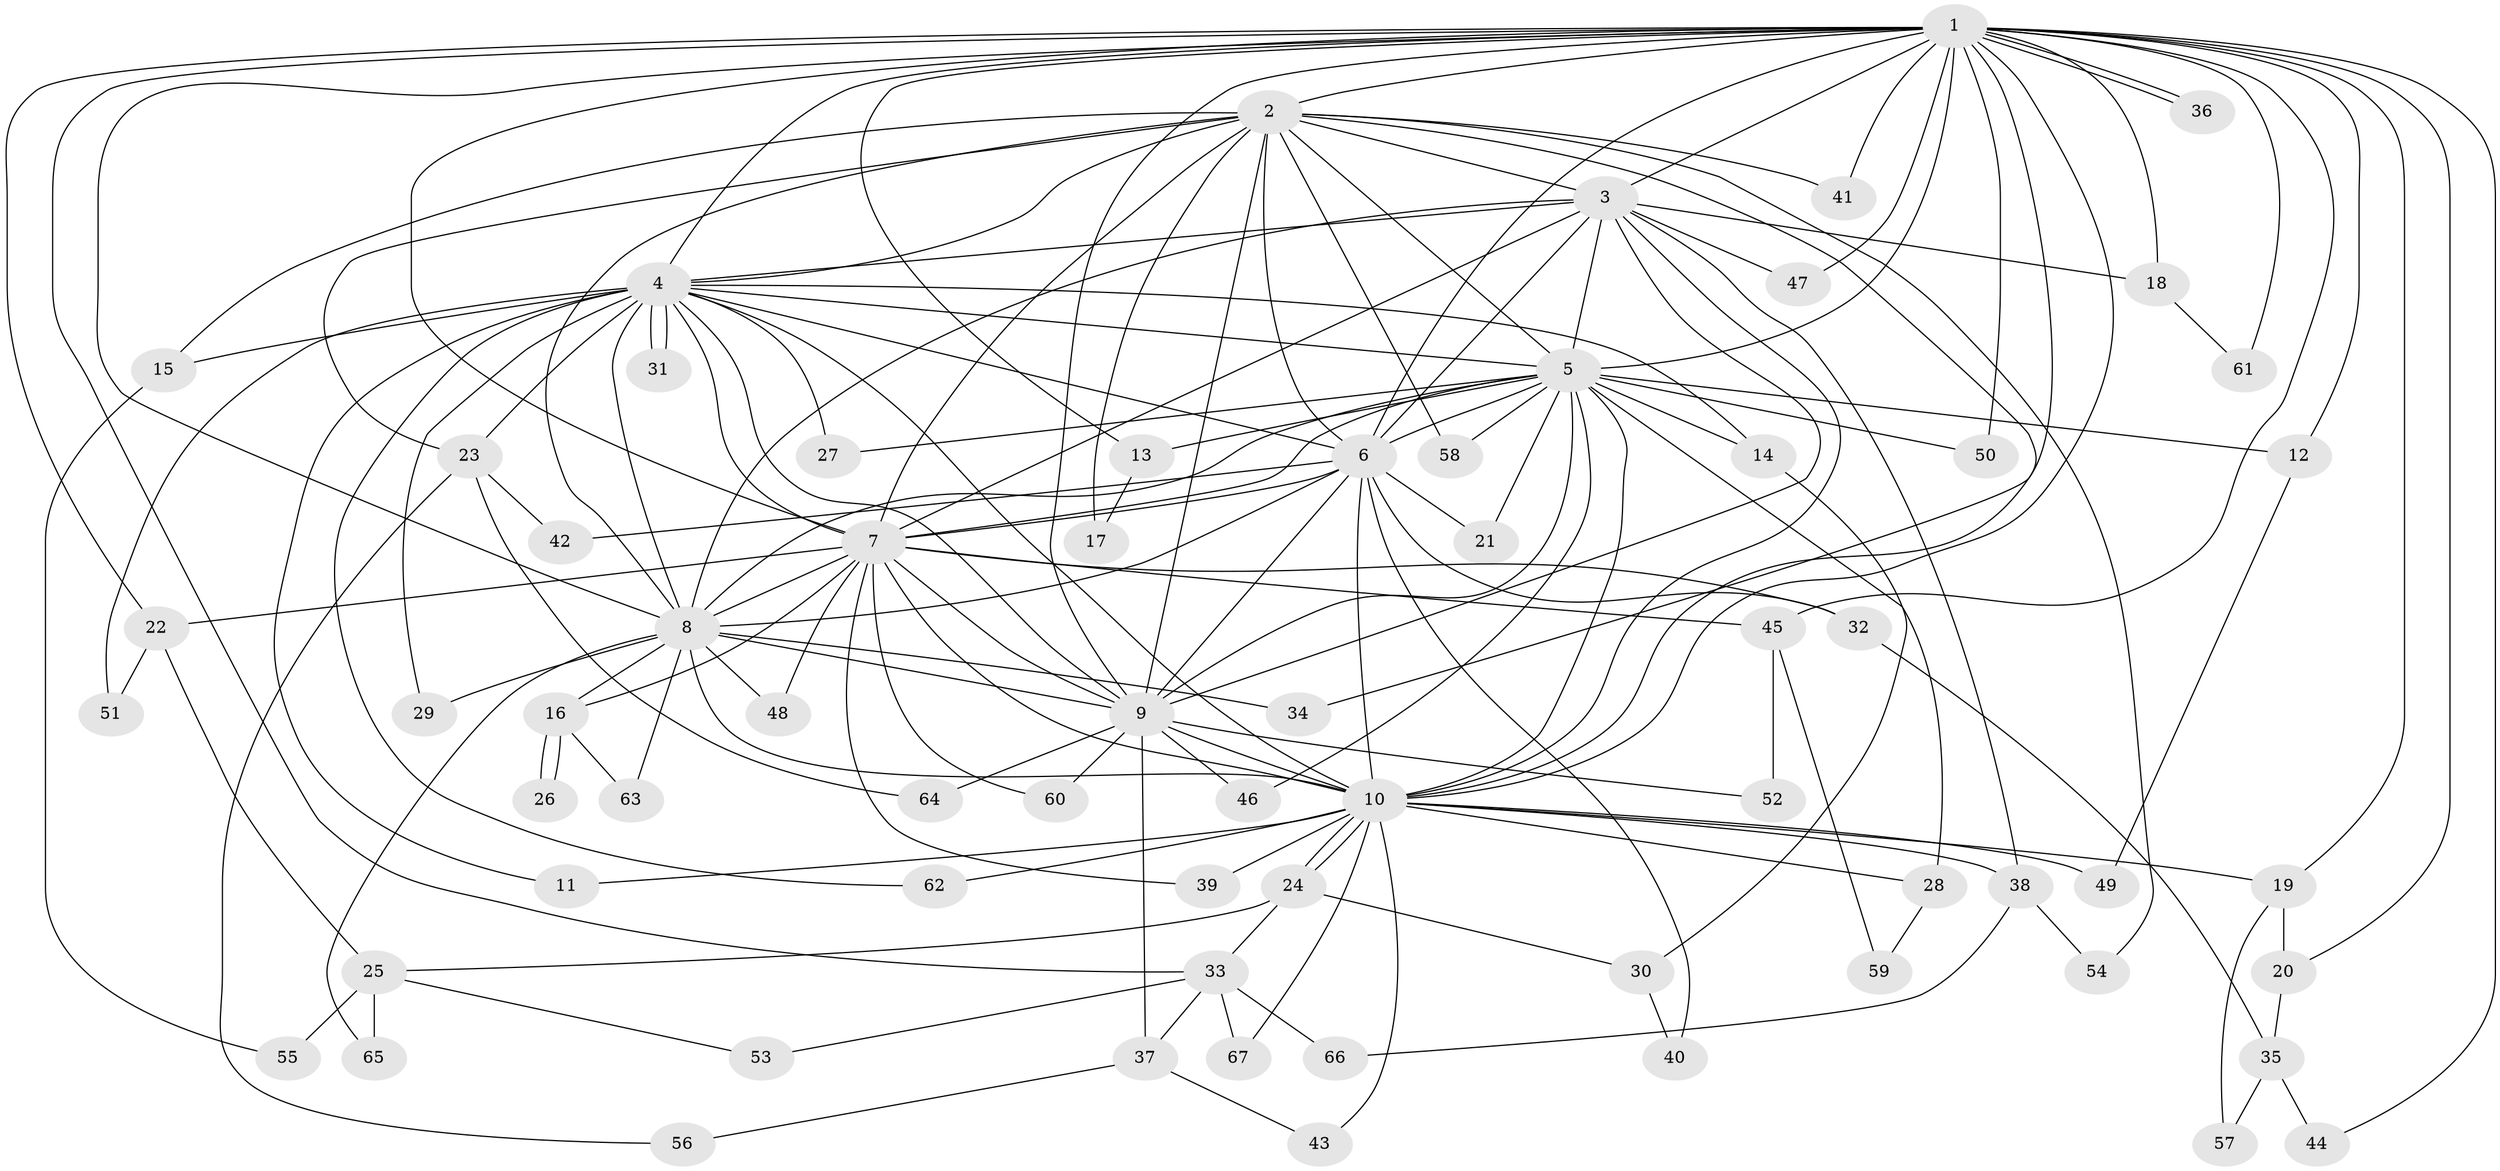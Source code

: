 // Generated by graph-tools (version 1.1) at 2025/25/03/09/25 03:25:40]
// undirected, 67 vertices, 159 edges
graph export_dot {
graph [start="1"]
  node [color=gray90,style=filled];
  1;
  2;
  3;
  4;
  5;
  6;
  7;
  8;
  9;
  10;
  11;
  12;
  13;
  14;
  15;
  16;
  17;
  18;
  19;
  20;
  21;
  22;
  23;
  24;
  25;
  26;
  27;
  28;
  29;
  30;
  31;
  32;
  33;
  34;
  35;
  36;
  37;
  38;
  39;
  40;
  41;
  42;
  43;
  44;
  45;
  46;
  47;
  48;
  49;
  50;
  51;
  52;
  53;
  54;
  55;
  56;
  57;
  58;
  59;
  60;
  61;
  62;
  63;
  64;
  65;
  66;
  67;
  1 -- 2;
  1 -- 3;
  1 -- 4;
  1 -- 5;
  1 -- 6;
  1 -- 7;
  1 -- 8;
  1 -- 9;
  1 -- 10;
  1 -- 12;
  1 -- 13;
  1 -- 18;
  1 -- 19;
  1 -- 20;
  1 -- 22;
  1 -- 33;
  1 -- 34;
  1 -- 36;
  1 -- 36;
  1 -- 41;
  1 -- 44;
  1 -- 45;
  1 -- 47;
  1 -- 50;
  1 -- 61;
  2 -- 3;
  2 -- 4;
  2 -- 5;
  2 -- 6;
  2 -- 7;
  2 -- 8;
  2 -- 9;
  2 -- 10;
  2 -- 15;
  2 -- 17;
  2 -- 23;
  2 -- 41;
  2 -- 54;
  2 -- 58;
  3 -- 4;
  3 -- 5;
  3 -- 6;
  3 -- 7;
  3 -- 8;
  3 -- 9;
  3 -- 10;
  3 -- 18;
  3 -- 38;
  3 -- 47;
  4 -- 5;
  4 -- 6;
  4 -- 7;
  4 -- 8;
  4 -- 9;
  4 -- 10;
  4 -- 11;
  4 -- 14;
  4 -- 15;
  4 -- 23;
  4 -- 27;
  4 -- 29;
  4 -- 31;
  4 -- 31;
  4 -- 51;
  4 -- 62;
  5 -- 6;
  5 -- 7;
  5 -- 8;
  5 -- 9;
  5 -- 10;
  5 -- 12;
  5 -- 13;
  5 -- 14;
  5 -- 21;
  5 -- 27;
  5 -- 28;
  5 -- 46;
  5 -- 50;
  5 -- 58;
  6 -- 7;
  6 -- 8;
  6 -- 9;
  6 -- 10;
  6 -- 21;
  6 -- 32;
  6 -- 40;
  6 -- 42;
  7 -- 8;
  7 -- 9;
  7 -- 10;
  7 -- 16;
  7 -- 22;
  7 -- 32;
  7 -- 39;
  7 -- 45;
  7 -- 48;
  7 -- 60;
  8 -- 9;
  8 -- 10;
  8 -- 16;
  8 -- 29;
  8 -- 34;
  8 -- 48;
  8 -- 63;
  8 -- 65;
  9 -- 10;
  9 -- 37;
  9 -- 46;
  9 -- 52;
  9 -- 60;
  9 -- 64;
  10 -- 11;
  10 -- 19;
  10 -- 24;
  10 -- 24;
  10 -- 28;
  10 -- 38;
  10 -- 39;
  10 -- 43;
  10 -- 49;
  10 -- 62;
  10 -- 67;
  12 -- 49;
  13 -- 17;
  14 -- 30;
  15 -- 55;
  16 -- 26;
  16 -- 26;
  16 -- 63;
  18 -- 61;
  19 -- 20;
  19 -- 57;
  20 -- 35;
  22 -- 25;
  22 -- 51;
  23 -- 42;
  23 -- 56;
  23 -- 64;
  24 -- 25;
  24 -- 30;
  24 -- 33;
  25 -- 53;
  25 -- 55;
  25 -- 65;
  28 -- 59;
  30 -- 40;
  32 -- 35;
  33 -- 37;
  33 -- 53;
  33 -- 66;
  33 -- 67;
  35 -- 44;
  35 -- 57;
  37 -- 43;
  37 -- 56;
  38 -- 54;
  38 -- 66;
  45 -- 52;
  45 -- 59;
}

